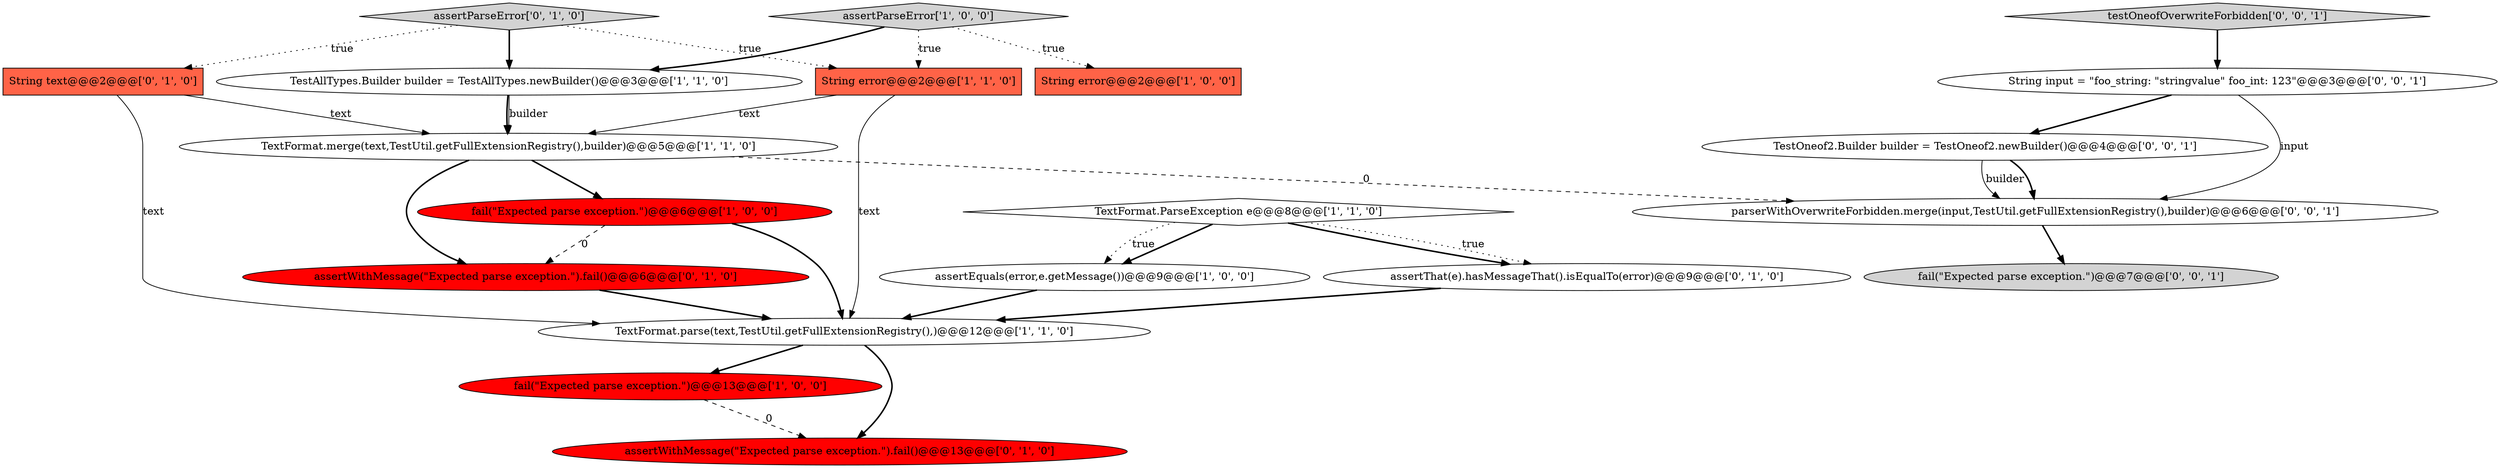 digraph {
2 [style = filled, label = "TextFormat.ParseException e@@@8@@@['1', '1', '0']", fillcolor = white, shape = diamond image = "AAA0AAABBB1BBB"];
9 [style = filled, label = "fail(\"Expected parse exception.\")@@@13@@@['1', '0', '0']", fillcolor = red, shape = ellipse image = "AAA1AAABBB1BBB"];
4 [style = filled, label = "fail(\"Expected parse exception.\")@@@6@@@['1', '0', '0']", fillcolor = red, shape = ellipse image = "AAA1AAABBB1BBB"];
13 [style = filled, label = "assertParseError['0', '1', '0']", fillcolor = lightgray, shape = diamond image = "AAA0AAABBB2BBB"];
11 [style = filled, label = "String text@@@2@@@['0', '1', '0']", fillcolor = tomato, shape = box image = "AAA0AAABBB2BBB"];
5 [style = filled, label = "assertParseError['1', '0', '0']", fillcolor = lightgray, shape = diamond image = "AAA0AAABBB1BBB"];
19 [style = filled, label = "TestOneof2.Builder builder = TestOneof2.newBuilder()@@@4@@@['0', '0', '1']", fillcolor = white, shape = ellipse image = "AAA0AAABBB3BBB"];
17 [style = filled, label = "String input = \"foo_string: \"stringvalue\" foo_int: 123\"@@@3@@@['0', '0', '1']", fillcolor = white, shape = ellipse image = "AAA0AAABBB3BBB"];
16 [style = filled, label = "fail(\"Expected parse exception.\")@@@7@@@['0', '0', '1']", fillcolor = lightgray, shape = ellipse image = "AAA0AAABBB3BBB"];
18 [style = filled, label = "testOneofOverwriteForbidden['0', '0', '1']", fillcolor = lightgray, shape = diamond image = "AAA0AAABBB3BBB"];
10 [style = filled, label = "assertWithMessage(\"Expected parse exception.\").fail()@@@13@@@['0', '1', '0']", fillcolor = red, shape = ellipse image = "AAA1AAABBB2BBB"];
3 [style = filled, label = "TextFormat.merge(text,TestUtil.getFullExtensionRegistry(),builder)@@@5@@@['1', '1', '0']", fillcolor = white, shape = ellipse image = "AAA0AAABBB1BBB"];
1 [style = filled, label = "assertEquals(error,e.getMessage())@@@9@@@['1', '0', '0']", fillcolor = white, shape = ellipse image = "AAA0AAABBB1BBB"];
7 [style = filled, label = "TestAllTypes.Builder builder = TestAllTypes.newBuilder()@@@3@@@['1', '1', '0']", fillcolor = white, shape = ellipse image = "AAA0AAABBB1BBB"];
12 [style = filled, label = "assertWithMessage(\"Expected parse exception.\").fail()@@@6@@@['0', '1', '0']", fillcolor = red, shape = ellipse image = "AAA1AAABBB2BBB"];
14 [style = filled, label = "assertThat(e).hasMessageThat().isEqualTo(error)@@@9@@@['0', '1', '0']", fillcolor = white, shape = ellipse image = "AAA0AAABBB2BBB"];
8 [style = filled, label = "TextFormat.parse(text,TestUtil.getFullExtensionRegistry(),)@@@12@@@['1', '1', '0']", fillcolor = white, shape = ellipse image = "AAA0AAABBB1BBB"];
6 [style = filled, label = "String error@@@2@@@['1', '1', '0']", fillcolor = tomato, shape = box image = "AAA0AAABBB1BBB"];
0 [style = filled, label = "String error@@@2@@@['1', '0', '0']", fillcolor = tomato, shape = box image = "AAA0AAABBB1BBB"];
15 [style = filled, label = "parserWithOverwriteForbidden.merge(input,TestUtil.getFullExtensionRegistry(),builder)@@@6@@@['0', '0', '1']", fillcolor = white, shape = ellipse image = "AAA0AAABBB3BBB"];
13->6 [style = dotted, label="true"];
8->10 [style = bold, label=""];
6->8 [style = solid, label="text"];
9->10 [style = dashed, label="0"];
1->8 [style = bold, label=""];
11->8 [style = solid, label="text"];
2->1 [style = bold, label=""];
18->17 [style = bold, label=""];
5->6 [style = dotted, label="true"];
6->3 [style = solid, label="text"];
5->0 [style = dotted, label="true"];
3->12 [style = bold, label=""];
15->16 [style = bold, label=""];
3->4 [style = bold, label=""];
17->19 [style = bold, label=""];
7->3 [style = bold, label=""];
4->12 [style = dashed, label="0"];
19->15 [style = solid, label="builder"];
7->3 [style = solid, label="builder"];
2->1 [style = dotted, label="true"];
12->8 [style = bold, label=""];
13->7 [style = bold, label=""];
2->14 [style = bold, label=""];
17->15 [style = solid, label="input"];
8->9 [style = bold, label=""];
11->3 [style = solid, label="text"];
3->15 [style = dashed, label="0"];
4->8 [style = bold, label=""];
5->7 [style = bold, label=""];
2->14 [style = dotted, label="true"];
13->11 [style = dotted, label="true"];
14->8 [style = bold, label=""];
19->15 [style = bold, label=""];
}
